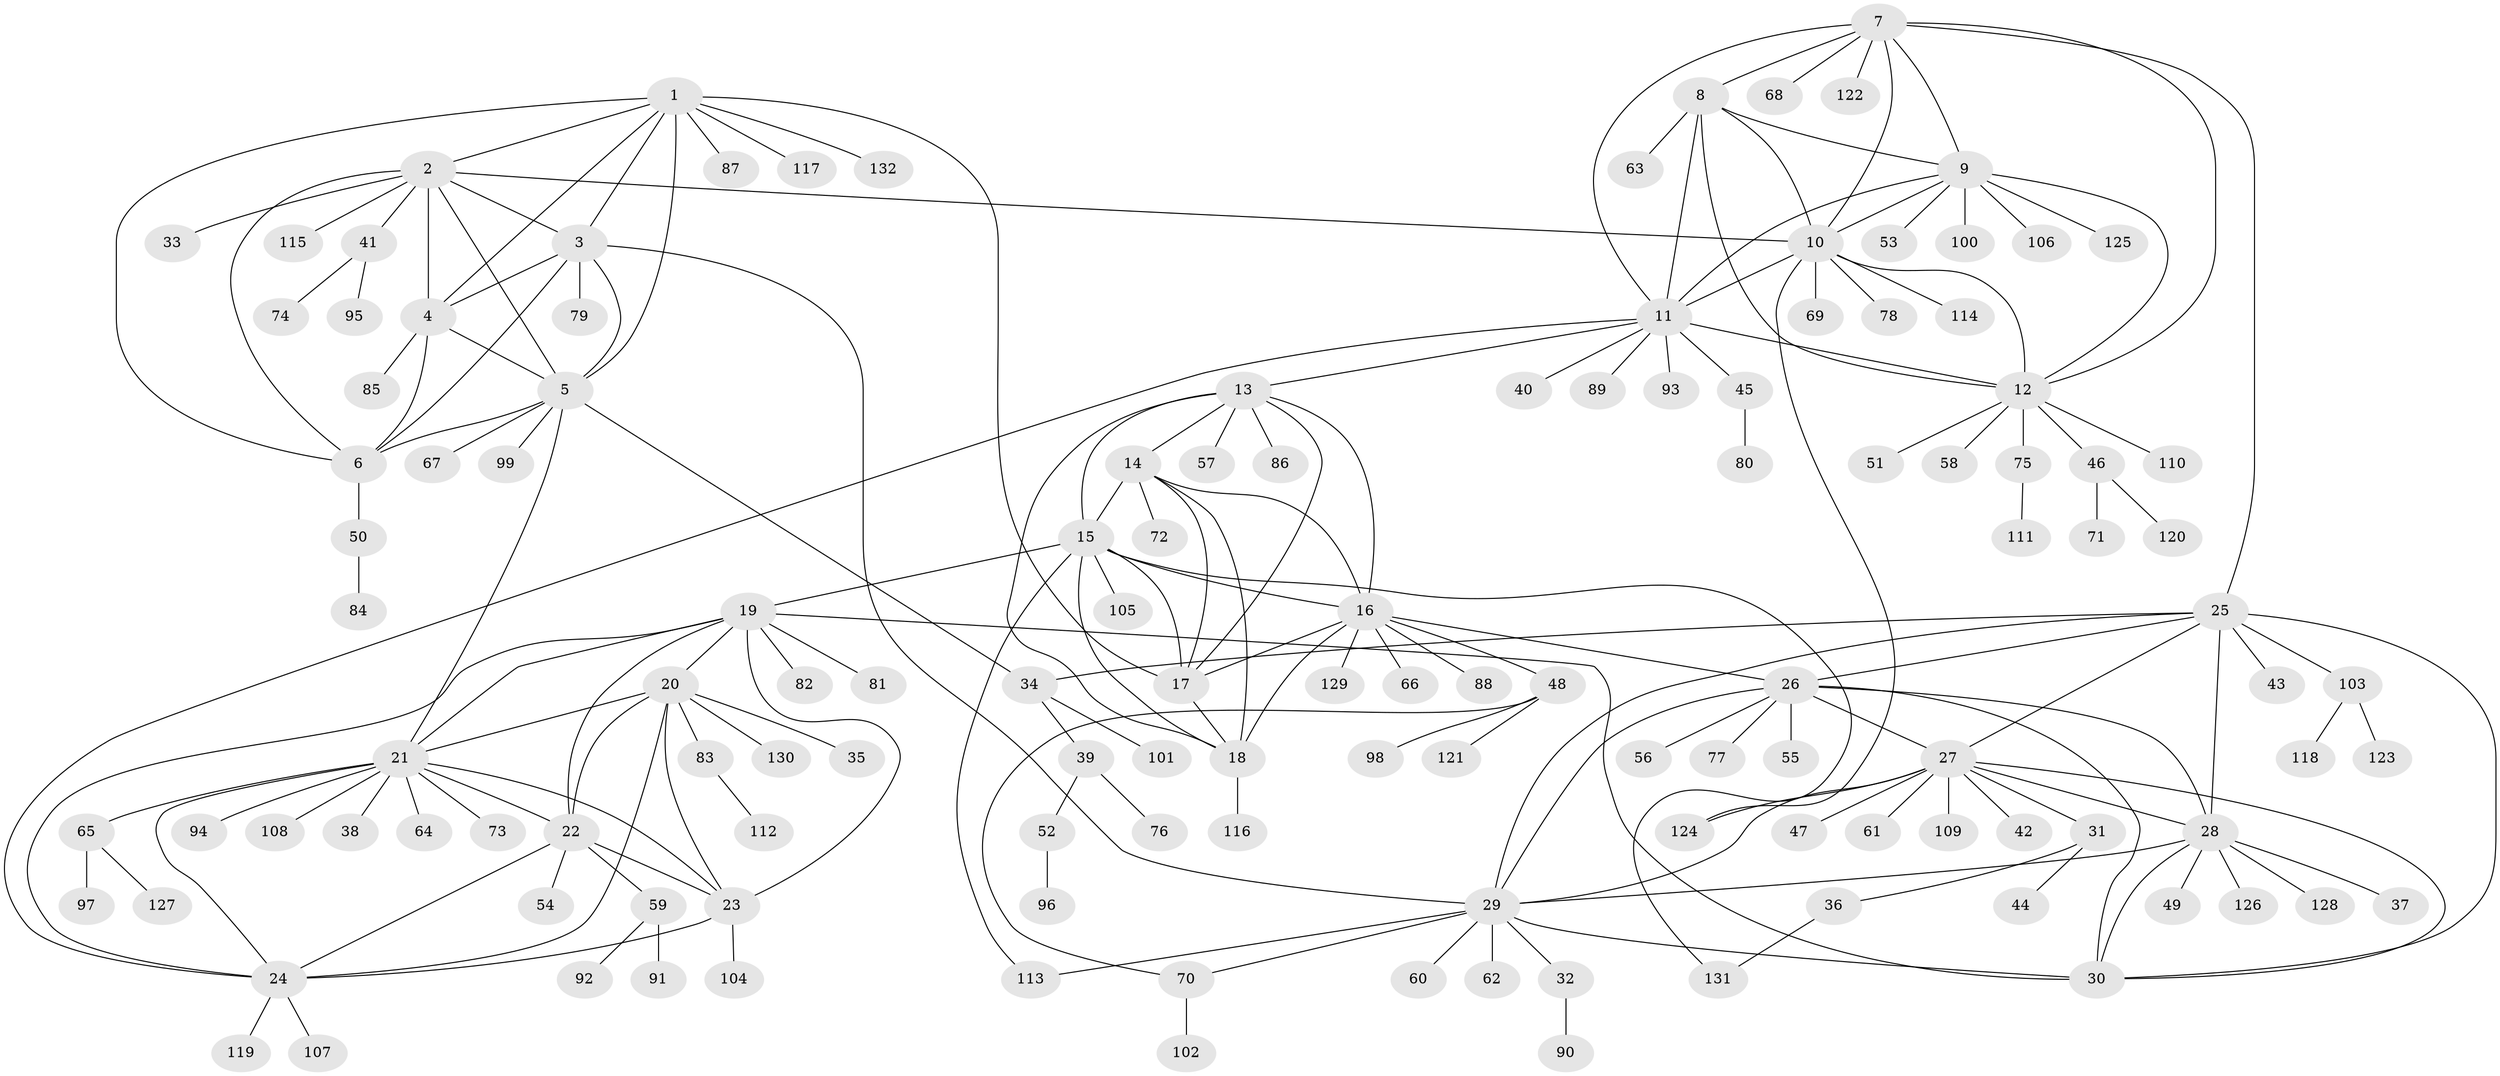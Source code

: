 // coarse degree distribution, {12: 0.01904761904761905, 15: 0.009523809523809525, 6: 0.009523809523809525, 4: 0.01904761904761905, 5: 0.05714285714285714, 7: 0.02857142857142857, 10: 0.01904761904761905, 9: 0.02857142857142857, 8: 0.02857142857142857, 13: 0.009523809523809525, 3: 0.01904761904761905, 2: 0.10476190476190476, 1: 0.6476190476190476}
// Generated by graph-tools (version 1.1) at 2025/52/02/27/25 19:52:17]
// undirected, 132 vertices, 192 edges
graph export_dot {
graph [start="1"]
  node [color=gray90,style=filled];
  1;
  2;
  3;
  4;
  5;
  6;
  7;
  8;
  9;
  10;
  11;
  12;
  13;
  14;
  15;
  16;
  17;
  18;
  19;
  20;
  21;
  22;
  23;
  24;
  25;
  26;
  27;
  28;
  29;
  30;
  31;
  32;
  33;
  34;
  35;
  36;
  37;
  38;
  39;
  40;
  41;
  42;
  43;
  44;
  45;
  46;
  47;
  48;
  49;
  50;
  51;
  52;
  53;
  54;
  55;
  56;
  57;
  58;
  59;
  60;
  61;
  62;
  63;
  64;
  65;
  66;
  67;
  68;
  69;
  70;
  71;
  72;
  73;
  74;
  75;
  76;
  77;
  78;
  79;
  80;
  81;
  82;
  83;
  84;
  85;
  86;
  87;
  88;
  89;
  90;
  91;
  92;
  93;
  94;
  95;
  96;
  97;
  98;
  99;
  100;
  101;
  102;
  103;
  104;
  105;
  106;
  107;
  108;
  109;
  110;
  111;
  112;
  113;
  114;
  115;
  116;
  117;
  118;
  119;
  120;
  121;
  122;
  123;
  124;
  125;
  126;
  127;
  128;
  129;
  130;
  131;
  132;
  1 -- 2;
  1 -- 3;
  1 -- 4;
  1 -- 5;
  1 -- 6;
  1 -- 17;
  1 -- 87;
  1 -- 117;
  1 -- 132;
  2 -- 3;
  2 -- 4;
  2 -- 5;
  2 -- 6;
  2 -- 10;
  2 -- 33;
  2 -- 41;
  2 -- 115;
  3 -- 4;
  3 -- 5;
  3 -- 6;
  3 -- 29;
  3 -- 79;
  4 -- 5;
  4 -- 6;
  4 -- 85;
  5 -- 6;
  5 -- 21;
  5 -- 34;
  5 -- 67;
  5 -- 99;
  6 -- 50;
  7 -- 8;
  7 -- 9;
  7 -- 10;
  7 -- 11;
  7 -- 12;
  7 -- 25;
  7 -- 68;
  7 -- 122;
  8 -- 9;
  8 -- 10;
  8 -- 11;
  8 -- 12;
  8 -- 63;
  9 -- 10;
  9 -- 11;
  9 -- 12;
  9 -- 53;
  9 -- 100;
  9 -- 106;
  9 -- 125;
  10 -- 11;
  10 -- 12;
  10 -- 69;
  10 -- 78;
  10 -- 114;
  10 -- 124;
  11 -- 12;
  11 -- 13;
  11 -- 24;
  11 -- 40;
  11 -- 45;
  11 -- 89;
  11 -- 93;
  12 -- 46;
  12 -- 51;
  12 -- 58;
  12 -- 75;
  12 -- 110;
  13 -- 14;
  13 -- 15;
  13 -- 16;
  13 -- 17;
  13 -- 18;
  13 -- 57;
  13 -- 86;
  14 -- 15;
  14 -- 16;
  14 -- 17;
  14 -- 18;
  14 -- 72;
  15 -- 16;
  15 -- 17;
  15 -- 18;
  15 -- 19;
  15 -- 105;
  15 -- 113;
  15 -- 131;
  16 -- 17;
  16 -- 18;
  16 -- 26;
  16 -- 48;
  16 -- 66;
  16 -- 88;
  16 -- 129;
  17 -- 18;
  18 -- 116;
  19 -- 20;
  19 -- 21;
  19 -- 22;
  19 -- 23;
  19 -- 24;
  19 -- 30;
  19 -- 81;
  19 -- 82;
  20 -- 21;
  20 -- 22;
  20 -- 23;
  20 -- 24;
  20 -- 35;
  20 -- 83;
  20 -- 130;
  21 -- 22;
  21 -- 23;
  21 -- 24;
  21 -- 38;
  21 -- 64;
  21 -- 65;
  21 -- 73;
  21 -- 94;
  21 -- 108;
  22 -- 23;
  22 -- 24;
  22 -- 54;
  22 -- 59;
  23 -- 24;
  23 -- 104;
  24 -- 107;
  24 -- 119;
  25 -- 26;
  25 -- 27;
  25 -- 28;
  25 -- 29;
  25 -- 30;
  25 -- 34;
  25 -- 43;
  25 -- 103;
  26 -- 27;
  26 -- 28;
  26 -- 29;
  26 -- 30;
  26 -- 55;
  26 -- 56;
  26 -- 77;
  27 -- 28;
  27 -- 29;
  27 -- 30;
  27 -- 31;
  27 -- 42;
  27 -- 47;
  27 -- 61;
  27 -- 109;
  27 -- 124;
  28 -- 29;
  28 -- 30;
  28 -- 37;
  28 -- 49;
  28 -- 126;
  28 -- 128;
  29 -- 30;
  29 -- 32;
  29 -- 60;
  29 -- 62;
  29 -- 70;
  29 -- 113;
  31 -- 36;
  31 -- 44;
  32 -- 90;
  34 -- 39;
  34 -- 101;
  36 -- 131;
  39 -- 52;
  39 -- 76;
  41 -- 74;
  41 -- 95;
  45 -- 80;
  46 -- 71;
  46 -- 120;
  48 -- 70;
  48 -- 98;
  48 -- 121;
  50 -- 84;
  52 -- 96;
  59 -- 91;
  59 -- 92;
  65 -- 97;
  65 -- 127;
  70 -- 102;
  75 -- 111;
  83 -- 112;
  103 -- 118;
  103 -- 123;
}
